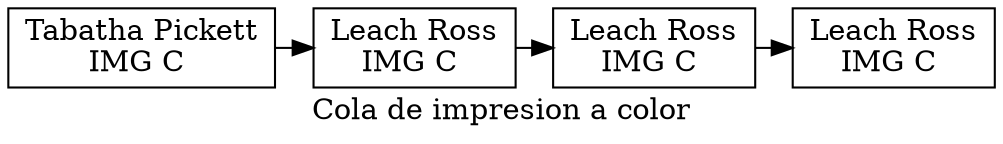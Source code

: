 digraph G{
label="Cola de impresion a color";
node[shape=box];
n1927950199[label="Tabatha Pickett
IMG C "];
n868693306[label="Leach Ross
IMG C "];
n1746572565[label="Leach Ross
IMG C "];
n989110044[label="Leach Ross
IMG C "];

{rank=same;
n1927950199->n868693306;
n868693306->n1746572565;
n1746572565->n989110044;

}
}